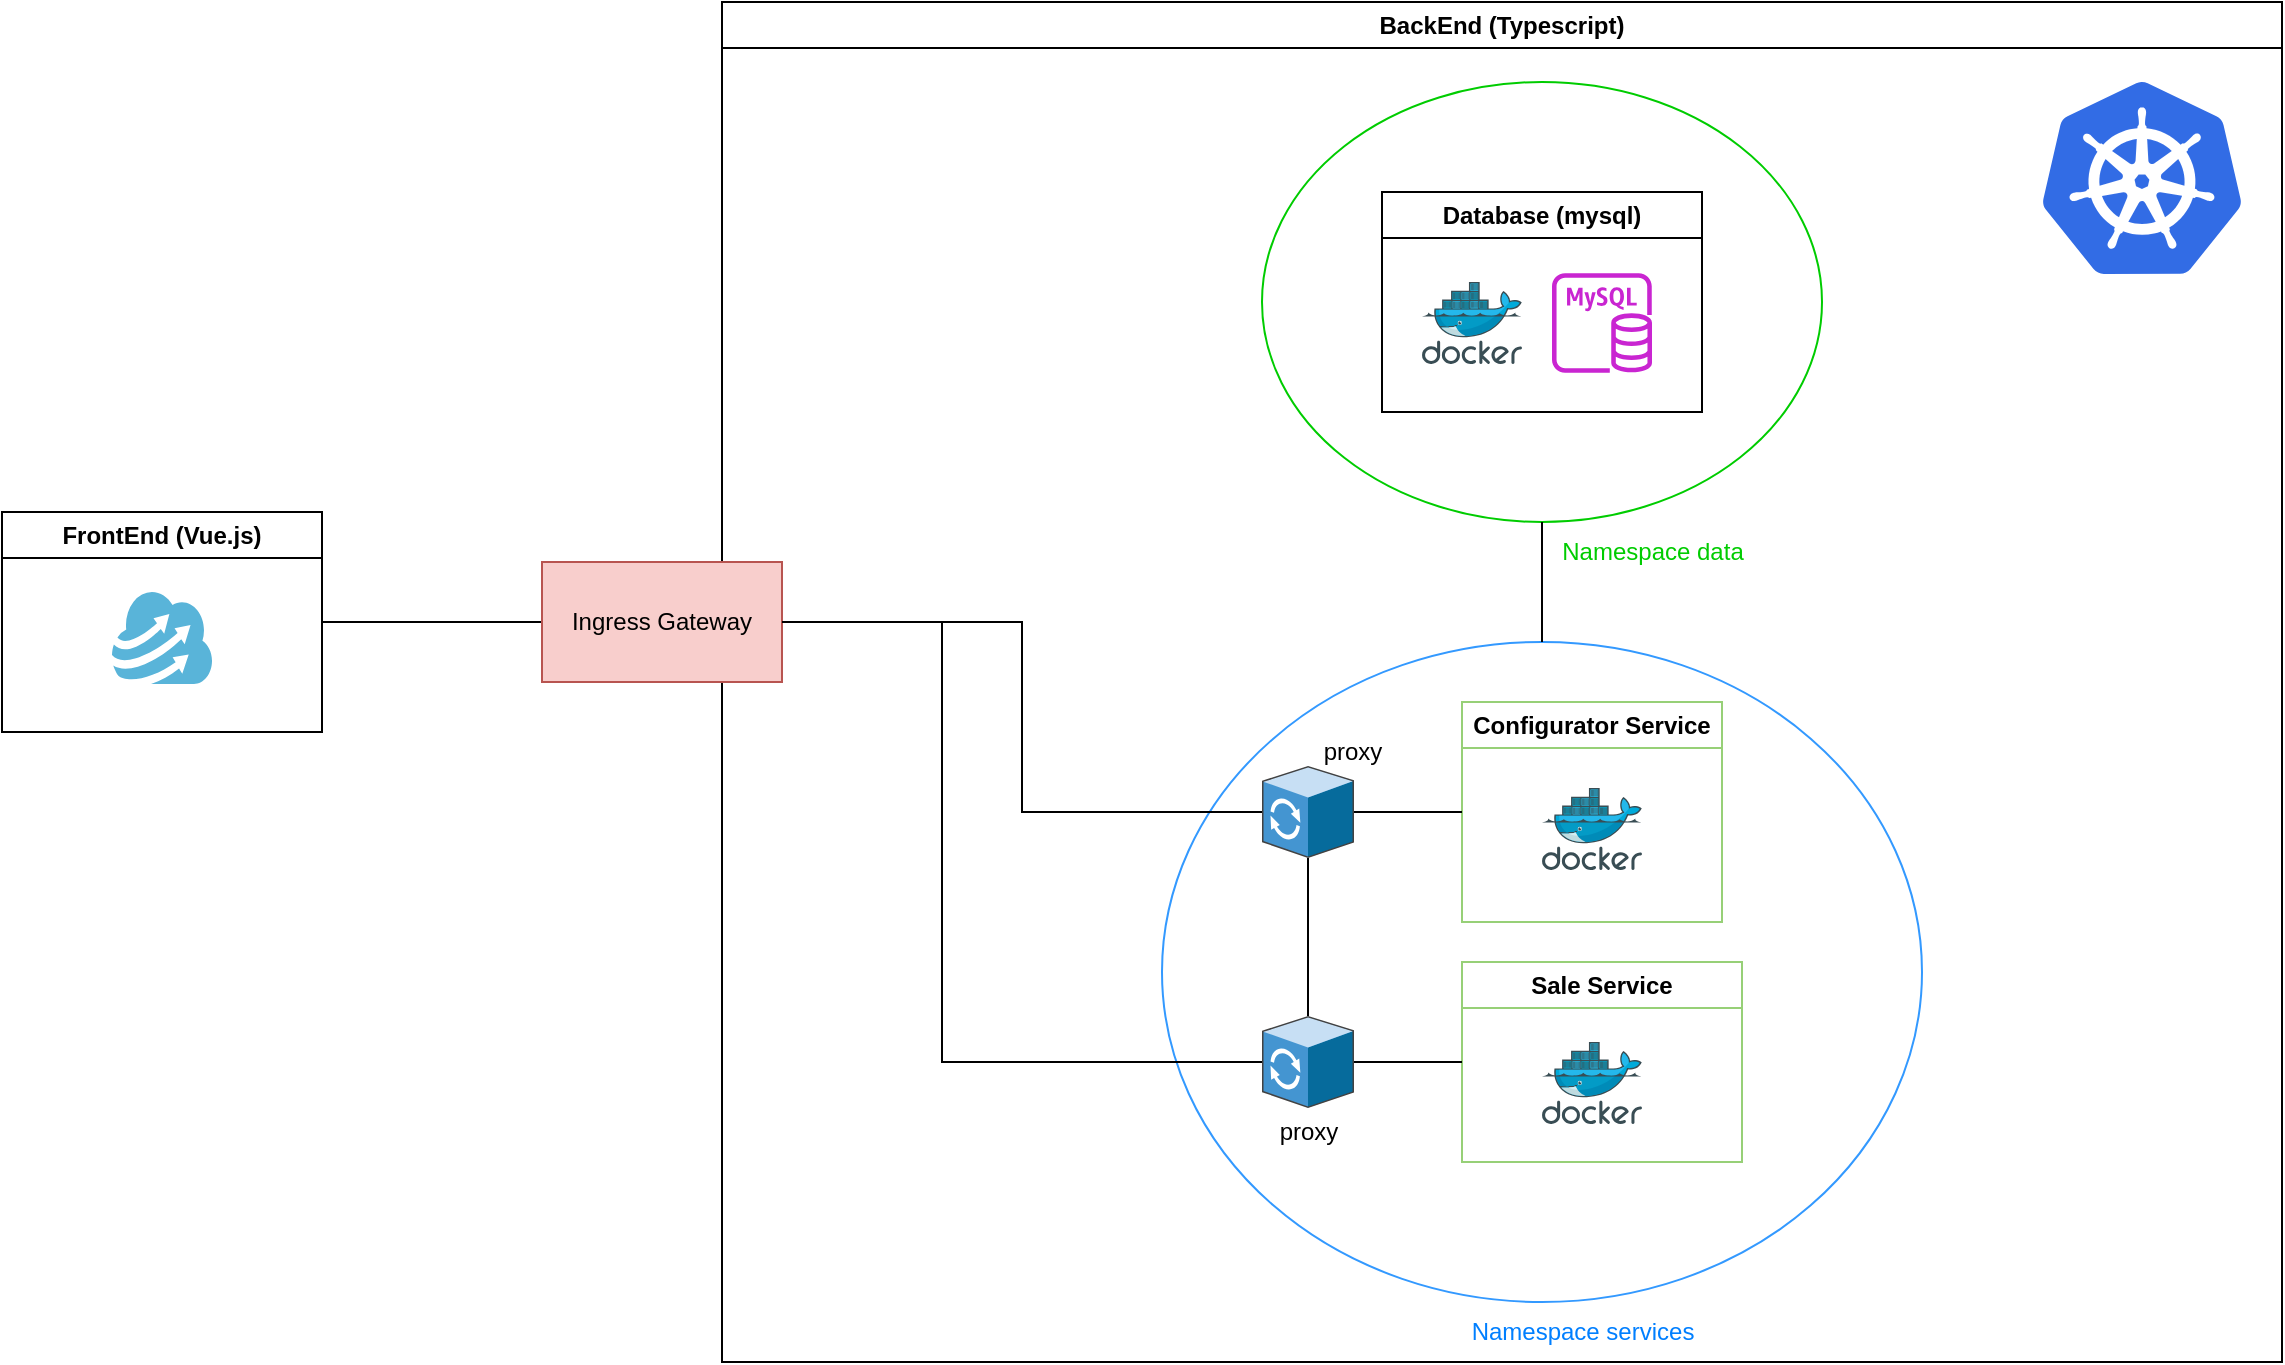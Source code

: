 <mxfile version="22.1.1" type="device">
  <diagram name="Page-1" id="5MV0TyKmVQTyjygQX7HI">
    <mxGraphModel dx="2021" dy="774" grid="1" gridSize="10" guides="1" tooltips="1" connect="1" arrows="1" fold="1" page="1" pageScale="1" pageWidth="827" pageHeight="1169" math="0" shadow="0">
      <root>
        <mxCell id="0" />
        <mxCell id="1" parent="0" />
        <mxCell id="KuN4PqBKFSqONFtKqjtZ-9" value="FrontEnd (Vue.js)" style="swimlane;whiteSpace=wrap;html=1;" parent="1" vertex="1">
          <mxGeometry x="-140" y="315" width="160" height="110" as="geometry" />
        </mxCell>
        <mxCell id="KuN4PqBKFSqONFtKqjtZ-10" value="" style="image;sketch=0;aspect=fixed;html=1;points=[];align=center;fontSize=12;image=img/lib/mscae/Cloud_Cycle.svg;" parent="KuN4PqBKFSqONFtKqjtZ-9" vertex="1">
          <mxGeometry x="55" y="40" width="50" height="46" as="geometry" />
        </mxCell>
        <mxCell id="KuN4PqBKFSqONFtKqjtZ-13" value="BackEnd (Typescript)" style="swimlane;whiteSpace=wrap;html=1;" parent="1" vertex="1">
          <mxGeometry x="220" y="60" width="780" height="680" as="geometry" />
        </mxCell>
        <mxCell id="KuN4PqBKFSqONFtKqjtZ-12" value="" style="image;sketch=0;aspect=fixed;html=1;points=[];align=center;fontSize=12;image=img/lib/mscae/Kubernetes.svg;" parent="KuN4PqBKFSqONFtKqjtZ-13" vertex="1">
          <mxGeometry x="660" y="40" width="100" height="96" as="geometry" />
        </mxCell>
        <mxCell id="pV4QA1mr4yRQWeSzRDIz-2" value="" style="group;fillColor=none;rounded=0;" vertex="1" connectable="0" parent="KuN4PqBKFSqONFtKqjtZ-13">
          <mxGeometry x="200" y="320" width="460" height="360" as="geometry" />
        </mxCell>
        <mxCell id="KuN4PqBKFSqONFtKqjtZ-32" value="" style="ellipse;whiteSpace=wrap;html=1;fillColor=none;strokeColor=#3399FF;" parent="pV4QA1mr4yRQWeSzRDIz-2" vertex="1">
          <mxGeometry x="20" width="380" height="330" as="geometry" />
        </mxCell>
        <mxCell id="KuN4PqBKFSqONFtKqjtZ-17" value="Configurator Service" style="swimlane;whiteSpace=wrap;html=1;strokeColor=#97D077;" parent="pV4QA1mr4yRQWeSzRDIz-2" vertex="1">
          <mxGeometry x="170" y="30" width="130" height="110" as="geometry" />
        </mxCell>
        <mxCell id="KuN4PqBKFSqONFtKqjtZ-11" value="" style="image;sketch=0;aspect=fixed;html=1;points=[];align=center;fontSize=12;image=img/lib/mscae/Docker.svg;" parent="KuN4PqBKFSqONFtKqjtZ-17" vertex="1">
          <mxGeometry x="40" y="43" width="50" height="41" as="geometry" />
        </mxCell>
        <mxCell id="KuN4PqBKFSqONFtKqjtZ-19" value="Sale Service" style="swimlane;whiteSpace=wrap;html=1;strokeColor=#97D077;" parent="pV4QA1mr4yRQWeSzRDIz-2" vertex="1">
          <mxGeometry x="170" y="160" width="140" height="100" as="geometry" />
        </mxCell>
        <mxCell id="KuN4PqBKFSqONFtKqjtZ-22" value="" style="image;sketch=0;aspect=fixed;html=1;points=[];align=center;fontSize=12;image=img/lib/mscae/Docker.svg;" parent="KuN4PqBKFSqONFtKqjtZ-19" vertex="1">
          <mxGeometry x="40" y="40" width="50" height="41" as="geometry" />
        </mxCell>
        <mxCell id="KuN4PqBKFSqONFtKqjtZ-33" value="&lt;font color=&quot;#007fff&quot;&gt;Namespace services&lt;/font&gt;" style="text;html=1;align=center;verticalAlign=middle;resizable=0;points=[];autosize=1;strokeColor=none;fillColor=none;" parent="pV4QA1mr4yRQWeSzRDIz-2" vertex="1">
          <mxGeometry x="165" y="330" width="130" height="30" as="geometry" />
        </mxCell>
        <mxCell id="VIjj7RyZspWgIhtf-TM6-1" value="" style="shadow=0;dashed=0;html=1;labelPosition=center;verticalLabelPosition=bottom;verticalAlign=top;align=center;outlineConnect=0;shape=mxgraph.veeam.3d.proxy;" parent="pV4QA1mr4yRQWeSzRDIz-2" vertex="1">
          <mxGeometry x="70" y="62" width="46" height="46" as="geometry" />
        </mxCell>
        <mxCell id="VIjj7RyZspWgIhtf-TM6-4" style="edgeStyle=orthogonalEdgeStyle;rounded=0;orthogonalLoop=1;jettySize=auto;html=1;endArrow=none;endFill=0;" parent="pV4QA1mr4yRQWeSzRDIz-2" source="KuN4PqBKFSqONFtKqjtZ-17" target="VIjj7RyZspWgIhtf-TM6-1" edge="1">
          <mxGeometry relative="1" as="geometry" />
        </mxCell>
        <mxCell id="VIjj7RyZspWgIhtf-TM6-2" value="" style="shadow=0;dashed=0;html=1;labelPosition=center;verticalLabelPosition=bottom;verticalAlign=top;align=center;outlineConnect=0;shape=mxgraph.veeam.3d.proxy;" parent="pV4QA1mr4yRQWeSzRDIz-2" vertex="1">
          <mxGeometry x="70" y="187" width="46" height="46" as="geometry" />
        </mxCell>
        <mxCell id="VIjj7RyZspWgIhtf-TM6-3" style="edgeStyle=orthogonalEdgeStyle;rounded=0;orthogonalLoop=1;jettySize=auto;html=1;endArrow=none;endFill=0;" parent="pV4QA1mr4yRQWeSzRDIz-2" source="KuN4PqBKFSqONFtKqjtZ-19" target="VIjj7RyZspWgIhtf-TM6-2" edge="1">
          <mxGeometry relative="1" as="geometry" />
        </mxCell>
        <mxCell id="VIjj7RyZspWgIhtf-TM6-5" style="rounded=0;orthogonalLoop=1;jettySize=auto;html=1;endArrow=none;endFill=0;" parent="pV4QA1mr4yRQWeSzRDIz-2" source="VIjj7RyZspWgIhtf-TM6-1" target="VIjj7RyZspWgIhtf-TM6-2" edge="1">
          <mxGeometry relative="1" as="geometry" />
        </mxCell>
        <mxCell id="VIjj7RyZspWgIhtf-TM6-7" value="proxy" style="text;html=1;align=center;verticalAlign=middle;resizable=0;points=[];autosize=1;strokeColor=none;fillColor=none;" parent="pV4QA1mr4yRQWeSzRDIz-2" vertex="1">
          <mxGeometry x="68" y="230" width="50" height="30" as="geometry" />
        </mxCell>
        <mxCell id="VIjj7RyZspWgIhtf-TM6-6" value="proxy" style="text;html=1;align=center;verticalAlign=middle;resizable=0;points=[];autosize=1;strokeColor=none;fillColor=none;" parent="pV4QA1mr4yRQWeSzRDIz-2" vertex="1">
          <mxGeometry x="90" y="40" width="50" height="30" as="geometry" />
        </mxCell>
        <mxCell id="pV4QA1mr4yRQWeSzRDIz-1" value="" style="group" vertex="1" connectable="0" parent="KuN4PqBKFSqONFtKqjtZ-13">
          <mxGeometry x="260" y="40" width="280" height="250" as="geometry" />
        </mxCell>
        <mxCell id="KuN4PqBKFSqONFtKqjtZ-34" value="" style="ellipse;whiteSpace=wrap;html=1;fillColor=none;strokeColor=#00CC00;" parent="pV4QA1mr4yRQWeSzRDIz-1" vertex="1">
          <mxGeometry x="10" width="280" height="220" as="geometry" />
        </mxCell>
        <mxCell id="KuN4PqBKFSqONFtKqjtZ-25" value="Database (mysql)" style="swimlane;whiteSpace=wrap;html=1;" parent="pV4QA1mr4yRQWeSzRDIz-1" vertex="1">
          <mxGeometry x="70" y="55" width="160" height="110" as="geometry" />
        </mxCell>
        <mxCell id="KuN4PqBKFSqONFtKqjtZ-35" value="&lt;font color=&quot;#00cc00&quot;&gt;Namespace data&lt;/font&gt;" style="text;html=1;align=center;verticalAlign=middle;resizable=0;points=[];autosize=1;strokeColor=none;fillColor=none;" parent="pV4QA1mr4yRQWeSzRDIz-1" vertex="1">
          <mxGeometry x="150" y="220" width="110" height="30" as="geometry" />
        </mxCell>
        <mxCell id="KuN4PqBKFSqONFtKqjtZ-36" value="" style="image;sketch=0;aspect=fixed;html=1;points=[];align=center;fontSize=12;image=img/lib/mscae/Docker.svg;" parent="pV4QA1mr4yRQWeSzRDIz-1" vertex="1">
          <mxGeometry x="90" y="100" width="50" height="41" as="geometry" />
        </mxCell>
        <mxCell id="KuN4PqBKFSqONFtKqjtZ-24" value="" style="sketch=0;outlineConnect=0;fontColor=#232F3E;gradientColor=none;fillColor=#C925D1;strokeColor=none;dashed=0;verticalLabelPosition=bottom;verticalAlign=top;align=center;html=1;fontSize=12;fontStyle=0;aspect=fixed;pointerEvents=1;shape=mxgraph.aws4.rds_mysql_instance;" parent="pV4QA1mr4yRQWeSzRDIz-1" vertex="1">
          <mxGeometry x="155" y="95.5" width="50" height="50" as="geometry" />
        </mxCell>
        <mxCell id="pV4QA1mr4yRQWeSzRDIz-31" style="edgeStyle=orthogonalEdgeStyle;rounded=0;orthogonalLoop=1;jettySize=auto;html=1;endArrow=none;endFill=0;" edge="1" parent="KuN4PqBKFSqONFtKqjtZ-13" source="KuN4PqBKFSqONFtKqjtZ-34" target="KuN4PqBKFSqONFtKqjtZ-32">
          <mxGeometry relative="1" as="geometry" />
        </mxCell>
        <mxCell id="pV4QA1mr4yRQWeSzRDIz-28" style="edgeStyle=orthogonalEdgeStyle;rounded=0;orthogonalLoop=1;jettySize=auto;html=1;endArrow=none;endFill=0;" edge="1" parent="1" source="pV4QA1mr4yRQWeSzRDIz-27" target="KuN4PqBKFSqONFtKqjtZ-9">
          <mxGeometry relative="1" as="geometry" />
        </mxCell>
        <mxCell id="pV4QA1mr4yRQWeSzRDIz-27" value="Ingress Gateway" style="rounded=0;whiteSpace=wrap;html=1;fillColor=#f8cecc;strokeColor=#b85450;" vertex="1" parent="1">
          <mxGeometry x="130" y="340" width="120" height="60" as="geometry" />
        </mxCell>
        <mxCell id="pV4QA1mr4yRQWeSzRDIz-29" style="edgeStyle=orthogonalEdgeStyle;rounded=0;orthogonalLoop=1;jettySize=auto;html=1;entryX=1;entryY=0.5;entryDx=0;entryDy=0;endArrow=none;endFill=0;" edge="1" parent="1" source="VIjj7RyZspWgIhtf-TM6-1" target="pV4QA1mr4yRQWeSzRDIz-27">
          <mxGeometry relative="1" as="geometry" />
        </mxCell>
        <mxCell id="pV4QA1mr4yRQWeSzRDIz-30" style="edgeStyle=orthogonalEdgeStyle;rounded=0;orthogonalLoop=1;jettySize=auto;html=1;endArrow=none;endFill=0;" edge="1" parent="1" source="VIjj7RyZspWgIhtf-TM6-2" target="pV4QA1mr4yRQWeSzRDIz-27">
          <mxGeometry relative="1" as="geometry">
            <Array as="points">
              <mxPoint x="330" y="590" />
              <mxPoint x="330" y="370" />
            </Array>
          </mxGeometry>
        </mxCell>
      </root>
    </mxGraphModel>
  </diagram>
</mxfile>
